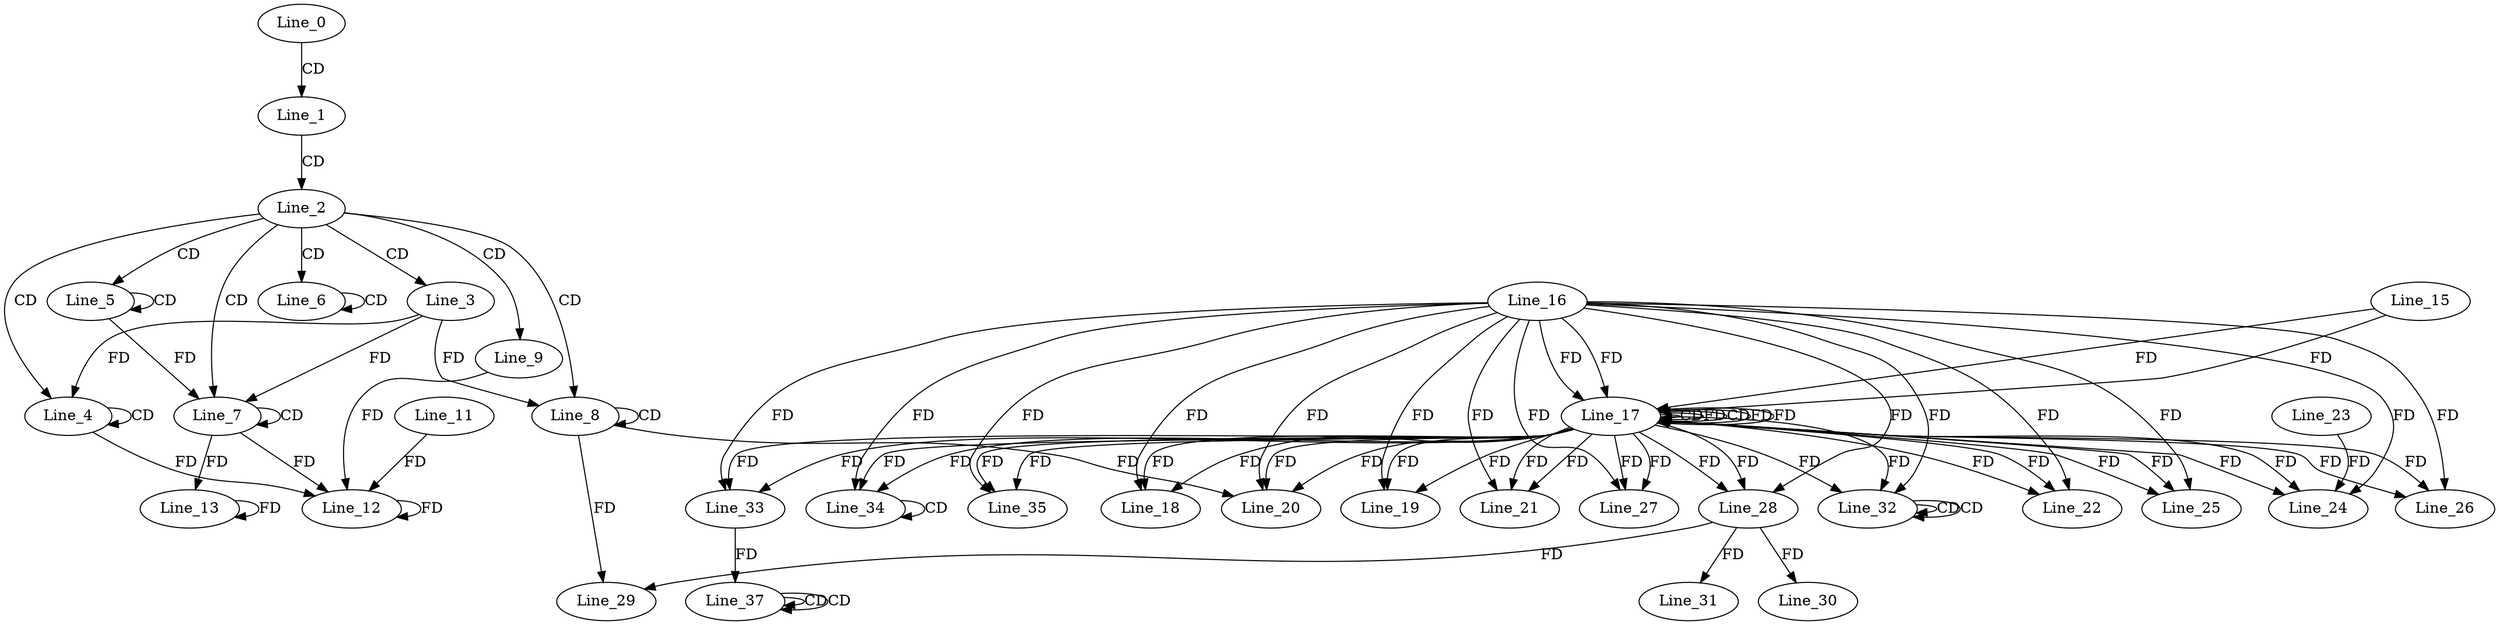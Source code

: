digraph G {
  Line_0;
  Line_1;
  Line_2;
  Line_3;
  Line_4;
  Line_4;
  Line_5;
  Line_5;
  Line_6;
  Line_6;
  Line_7;
  Line_7;
  Line_8;
  Line_8;
  Line_9;
  Line_12;
  Line_12;
  Line_11;
  Line_13;
  Line_13;
  Line_17;
  Line_17;
  Line_16;
  Line_15;
  Line_17;
  Line_17;
  Line_17;
  Line_18;
  Line_19;
  Line_20;
  Line_20;
  Line_21;
  Line_22;
  Line_24;
  Line_23;
  Line_25;
  Line_26;
  Line_27;
  Line_28;
  Line_28;
  Line_29;
  Line_30;
  Line_31;
  Line_32;
  Line_32;
  Line_32;
  Line_33;
  Line_34;
  Line_34;
  Line_34;
  Line_34;
  Line_34;
  Line_35;
  Line_37;
  Line_37;
  Line_37;
  Line_33;
  Line_37;
  Line_0 -> Line_1 [ label="CD" ];
  Line_1 -> Line_2 [ label="CD" ];
  Line_2 -> Line_3 [ label="CD" ];
  Line_2 -> Line_4 [ label="CD" ];
  Line_4 -> Line_4 [ label="CD" ];
  Line_3 -> Line_4 [ label="FD" ];
  Line_2 -> Line_5 [ label="CD" ];
  Line_5 -> Line_5 [ label="CD" ];
  Line_2 -> Line_6 [ label="CD" ];
  Line_6 -> Line_6 [ label="CD" ];
  Line_2 -> Line_7 [ label="CD" ];
  Line_7 -> Line_7 [ label="CD" ];
  Line_3 -> Line_7 [ label="FD" ];
  Line_5 -> Line_7 [ label="FD" ];
  Line_2 -> Line_8 [ label="CD" ];
  Line_8 -> Line_8 [ label="CD" ];
  Line_3 -> Line_8 [ label="FD" ];
  Line_2 -> Line_9 [ label="CD" ];
  Line_9 -> Line_12 [ label="FD" ];
  Line_12 -> Line_12 [ label="FD" ];
  Line_11 -> Line_12 [ label="FD" ];
  Line_4 -> Line_12 [ label="FD" ];
  Line_7 -> Line_12 [ label="FD" ];
  Line_7 -> Line_13 [ label="FD" ];
  Line_13 -> Line_13 [ label="FD" ];
  Line_17 -> Line_17 [ label="CD" ];
  Line_16 -> Line_17 [ label="FD" ];
  Line_17 -> Line_17 [ label="FD" ];
  Line_15 -> Line_17 [ label="FD" ];
  Line_17 -> Line_17 [ label="CD" ];
  Line_16 -> Line_17 [ label="FD" ];
  Line_17 -> Line_17 [ label="FD" ];
  Line_17 -> Line_17 [ label="FD" ];
  Line_15 -> Line_17 [ label="FD" ];
  Line_16 -> Line_18 [ label="FD" ];
  Line_17 -> Line_18 [ label="FD" ];
  Line_17 -> Line_18 [ label="FD" ];
  Line_16 -> Line_19 [ label="FD" ];
  Line_17 -> Line_19 [ label="FD" ];
  Line_17 -> Line_19 [ label="FD" ];
  Line_16 -> Line_20 [ label="FD" ];
  Line_17 -> Line_20 [ label="FD" ];
  Line_17 -> Line_20 [ label="FD" ];
  Line_8 -> Line_20 [ label="FD" ];
  Line_16 -> Line_21 [ label="FD" ];
  Line_17 -> Line_21 [ label="FD" ];
  Line_17 -> Line_21 [ label="FD" ];
  Line_16 -> Line_22 [ label="FD" ];
  Line_17 -> Line_22 [ label="FD" ];
  Line_17 -> Line_22 [ label="FD" ];
  Line_16 -> Line_24 [ label="FD" ];
  Line_17 -> Line_24 [ label="FD" ];
  Line_17 -> Line_24 [ label="FD" ];
  Line_23 -> Line_24 [ label="FD" ];
  Line_16 -> Line_25 [ label="FD" ];
  Line_17 -> Line_25 [ label="FD" ];
  Line_17 -> Line_25 [ label="FD" ];
  Line_16 -> Line_26 [ label="FD" ];
  Line_17 -> Line_26 [ label="FD" ];
  Line_17 -> Line_26 [ label="FD" ];
  Line_16 -> Line_27 [ label="FD" ];
  Line_17 -> Line_27 [ label="FD" ];
  Line_17 -> Line_27 [ label="FD" ];
  Line_16 -> Line_28 [ label="FD" ];
  Line_17 -> Line_28 [ label="FD" ];
  Line_17 -> Line_28 [ label="FD" ];
  Line_28 -> Line_29 [ label="FD" ];
  Line_8 -> Line_29 [ label="FD" ];
  Line_28 -> Line_30 [ label="FD" ];
  Line_28 -> Line_31 [ label="FD" ];
  Line_32 -> Line_32 [ label="CD" ];
  Line_32 -> Line_32 [ label="CD" ];
  Line_16 -> Line_32 [ label="FD" ];
  Line_17 -> Line_32 [ label="FD" ];
  Line_17 -> Line_32 [ label="FD" ];
  Line_16 -> Line_33 [ label="FD" ];
  Line_17 -> Line_33 [ label="FD" ];
  Line_17 -> Line_33 [ label="FD" ];
  Line_34 -> Line_34 [ label="CD" ];
  Line_16 -> Line_34 [ label="FD" ];
  Line_17 -> Line_34 [ label="FD" ];
  Line_17 -> Line_34 [ label="FD" ];
  Line_16 -> Line_35 [ label="FD" ];
  Line_17 -> Line_35 [ label="FD" ];
  Line_17 -> Line_35 [ label="FD" ];
  Line_37 -> Line_37 [ label="CD" ];
  Line_37 -> Line_37 [ label="CD" ];
  Line_33 -> Line_37 [ label="FD" ];
}
